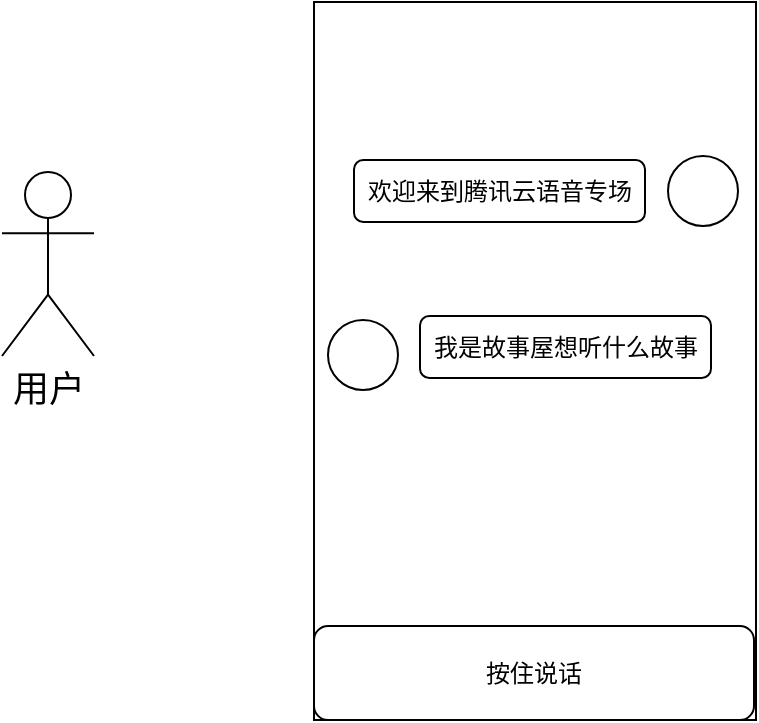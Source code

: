 <mxfile border="50" scale="3" compressed="false" locked="false" version="24.5.2" type="github">
  <diagram name="Blank" id="YmL12bMKpDGza6XwsDPr">
    <mxGraphModel dx="1636" dy="1043" grid="0" gridSize="10" guides="1" tooltips="1" connect="1" arrows="1" fold="1" page="0" pageScale="1" pageWidth="827" pageHeight="1169" background="none" math="1" shadow="0">
      <root>
        <mxCell id="X5NqExCQtvZxIxQ7pmgY-0" />
        <mxCell id="1" parent="X5NqExCQtvZxIxQ7pmgY-0" />
        <mxCell id="a7TuhBxVVwtQFAswcTZL-2" value="用户" style="shape=umlActor;verticalLabelPosition=bottom;verticalAlign=top;html=1;outlineConnect=0;fontSize=18;" vertex="1" parent="1">
          <mxGeometry x="-88" y="295" width="46" height="92" as="geometry" />
        </mxCell>
        <mxCell id="a7TuhBxVVwtQFAswcTZL-5" value="" style="rounded=0;whiteSpace=wrap;html=1;" vertex="1" parent="1">
          <mxGeometry x="68" y="210" width="221" height="359" as="geometry" />
        </mxCell>
        <mxCell id="a7TuhBxVVwtQFAswcTZL-6" value="按住说话" style="rounded=1;whiteSpace=wrap;html=1;" vertex="1" parent="1">
          <mxGeometry x="68" y="522" width="220" height="47" as="geometry" />
        </mxCell>
        <mxCell id="a7TuhBxVVwtQFAswcTZL-7" value="" style="ellipse;whiteSpace=wrap;html=1;aspect=fixed;" vertex="1" parent="1">
          <mxGeometry x="245" y="287" width="35" height="35" as="geometry" />
        </mxCell>
        <mxCell id="a7TuhBxVVwtQFAswcTZL-8" value="欢迎来到腾讯云语音专场" style="rounded=1;whiteSpace=wrap;html=1;" vertex="1" parent="1">
          <mxGeometry x="88" y="289" width="145.5" height="31" as="geometry" />
        </mxCell>
        <mxCell id="a7TuhBxVVwtQFAswcTZL-9" value="" style="ellipse;whiteSpace=wrap;html=1;aspect=fixed;" vertex="1" parent="1">
          <mxGeometry x="75" y="369" width="35" height="35" as="geometry" />
        </mxCell>
        <mxCell id="a7TuhBxVVwtQFAswcTZL-10" value="我是故事屋想听什么故事" style="rounded=1;whiteSpace=wrap;html=1;" vertex="1" parent="1">
          <mxGeometry x="121" y="367" width="145.5" height="31" as="geometry" />
        </mxCell>
      </root>
    </mxGraphModel>
  </diagram>
</mxfile>
